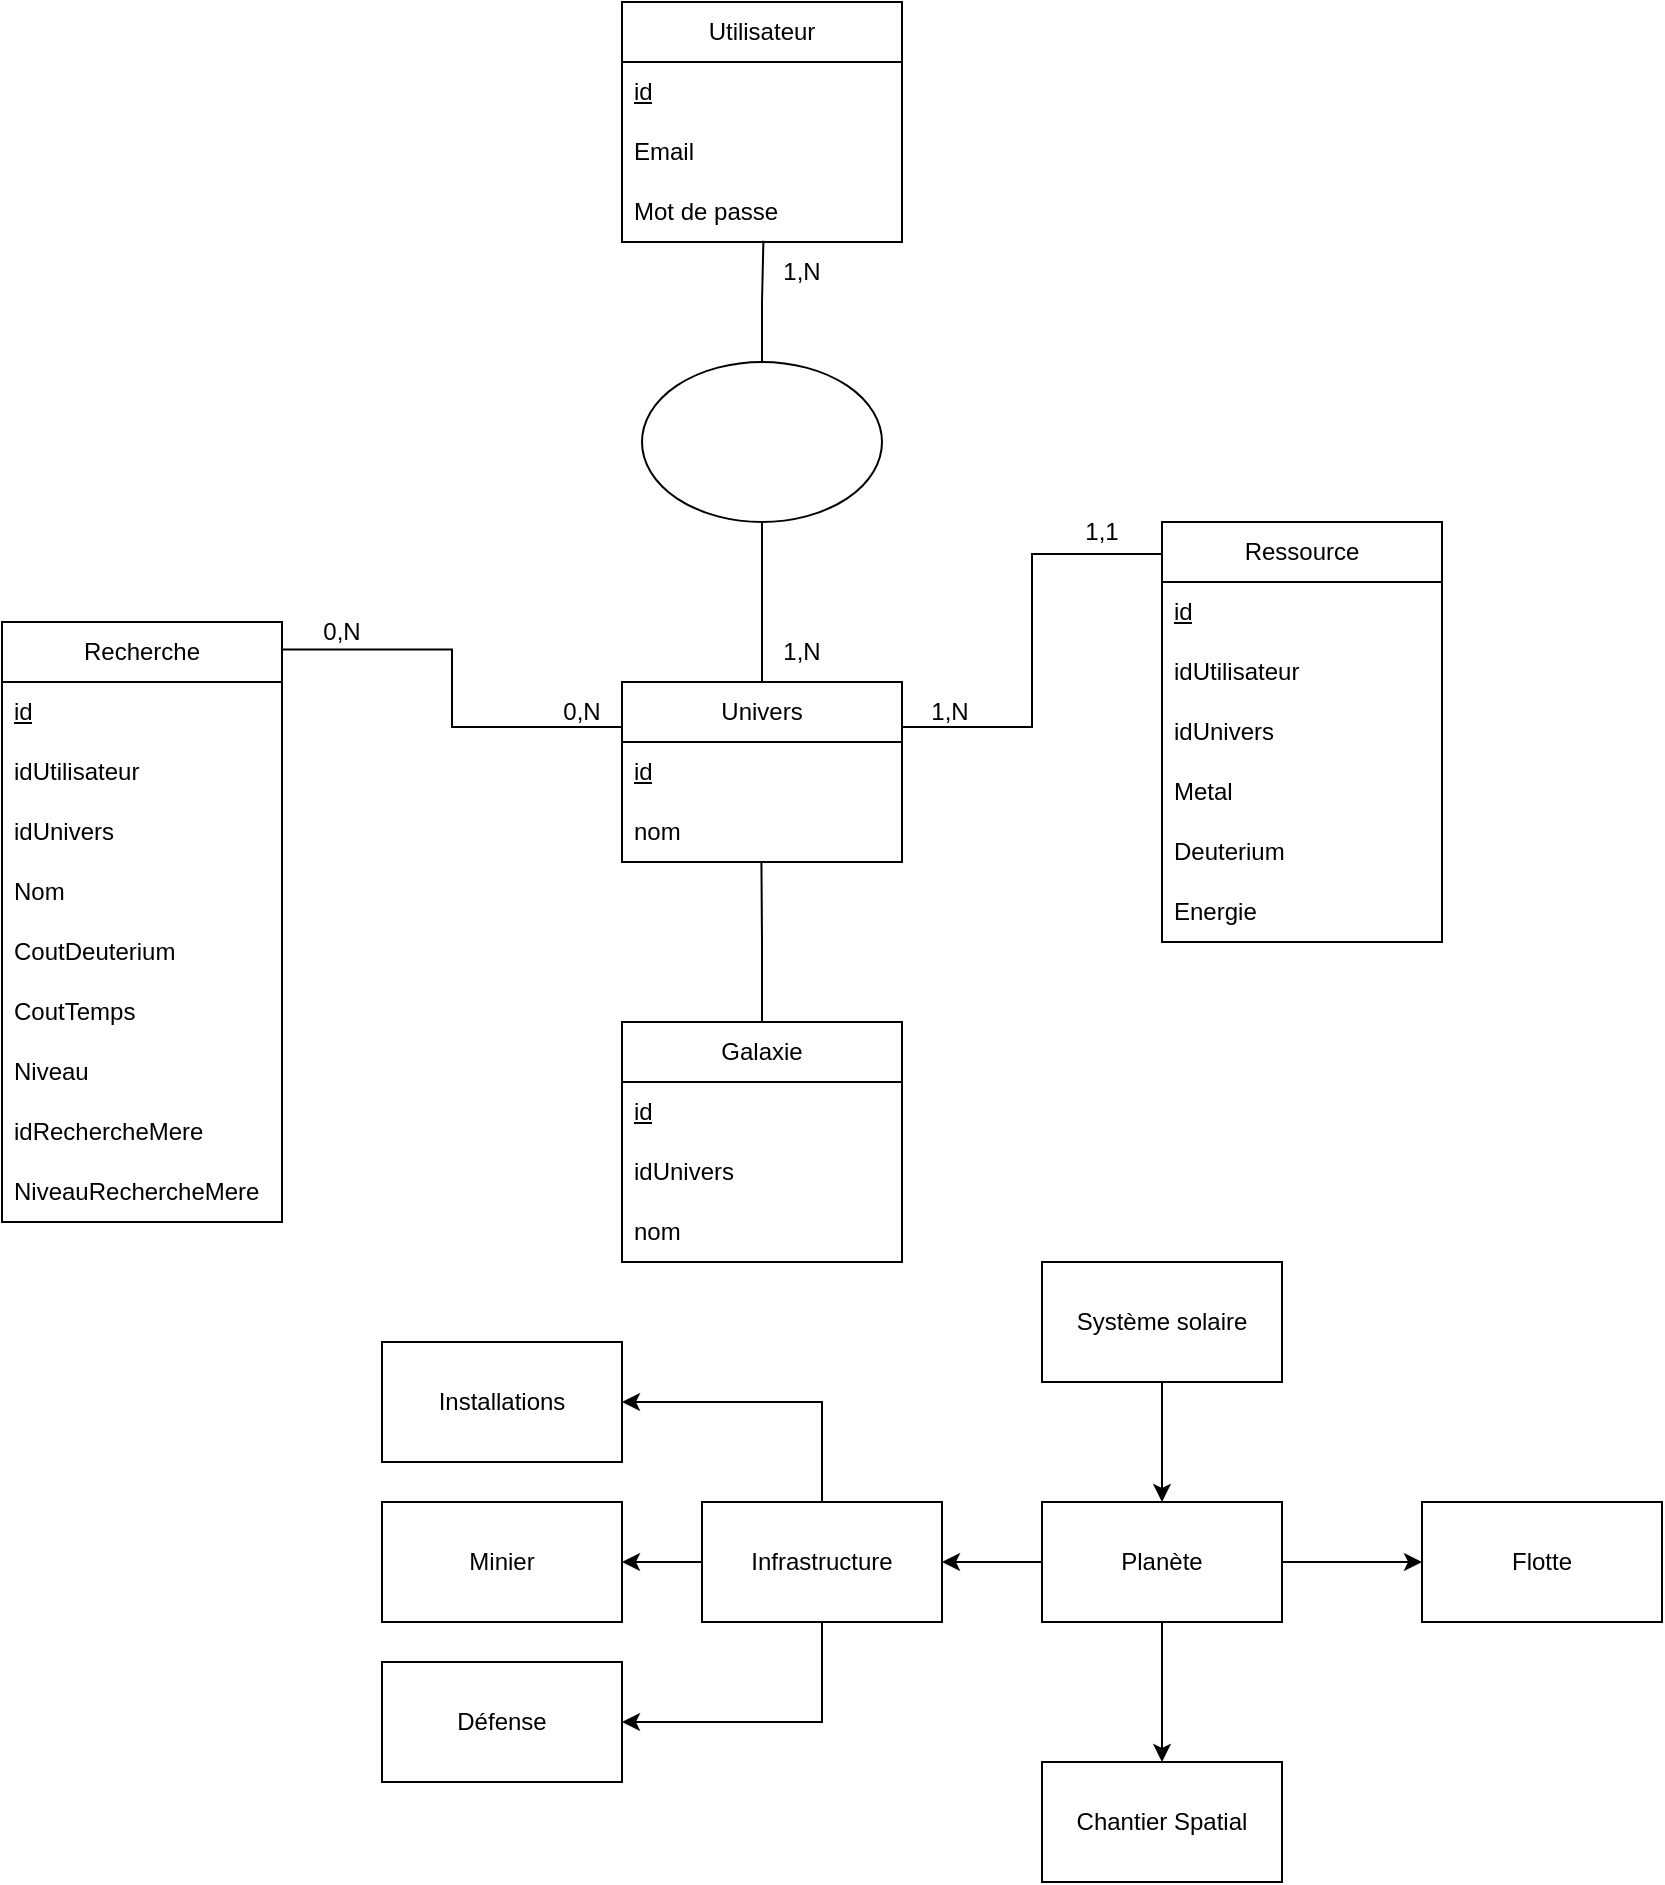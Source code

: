<mxfile version="21.1.5">
  <diagram name="Page-1" id="kiIUahFWZ84-yVQ-otkS">
    <mxGraphModel dx="1675" dy="1762" grid="1" gridSize="10" guides="1" tooltips="1" connect="1" arrows="1" fold="1" page="1" pageScale="1" pageWidth="827" pageHeight="1169" math="0" shadow="0">
      <root>
        <mxCell id="0" />
        <mxCell id="1" parent="0" />
        <mxCell id="5uqwfvLCXKu4Hqc6w1ec-23" style="edgeStyle=orthogonalEdgeStyle;rounded=0;orthogonalLoop=1;jettySize=auto;html=1;exitX=0.5;exitY=1;exitDx=0;exitDy=0;entryX=0.5;entryY=0;entryDx=0;entryDy=0;" edge="1" parent="1" source="5uqwfvLCXKu4Hqc6w1ec-4" target="5uqwfvLCXKu4Hqc6w1ec-5">
          <mxGeometry relative="1" as="geometry" />
        </mxCell>
        <mxCell id="5uqwfvLCXKu4Hqc6w1ec-4" value="Système solaire" style="rounded=0;whiteSpace=wrap;html=1;" vertex="1" parent="1">
          <mxGeometry x="460" y="320" width="120" height="60" as="geometry" />
        </mxCell>
        <mxCell id="5uqwfvLCXKu4Hqc6w1ec-17" style="edgeStyle=orthogonalEdgeStyle;rounded=0;orthogonalLoop=1;jettySize=auto;html=1;exitX=0;exitY=0.5;exitDx=0;exitDy=0;entryX=1;entryY=0.5;entryDx=0;entryDy=0;" edge="1" parent="1" source="5uqwfvLCXKu4Hqc6w1ec-5" target="5uqwfvLCXKu4Hqc6w1ec-12">
          <mxGeometry relative="1" as="geometry" />
        </mxCell>
        <mxCell id="5uqwfvLCXKu4Hqc6w1ec-24" style="edgeStyle=orthogonalEdgeStyle;rounded=0;orthogonalLoop=1;jettySize=auto;html=1;exitX=0.5;exitY=1;exitDx=0;exitDy=0;entryX=0.5;entryY=0;entryDx=0;entryDy=0;" edge="1" parent="1" source="5uqwfvLCXKu4Hqc6w1ec-5" target="5uqwfvLCXKu4Hqc6w1ec-9">
          <mxGeometry relative="1" as="geometry" />
        </mxCell>
        <mxCell id="5uqwfvLCXKu4Hqc6w1ec-25" style="edgeStyle=orthogonalEdgeStyle;rounded=0;orthogonalLoop=1;jettySize=auto;html=1;exitX=1;exitY=0.5;exitDx=0;exitDy=0;" edge="1" parent="1" source="5uqwfvLCXKu4Hqc6w1ec-5" target="5uqwfvLCXKu4Hqc6w1ec-11">
          <mxGeometry relative="1" as="geometry" />
        </mxCell>
        <mxCell id="5uqwfvLCXKu4Hqc6w1ec-5" value="Planète" style="rounded=0;whiteSpace=wrap;html=1;" vertex="1" parent="1">
          <mxGeometry x="460" y="440" width="120" height="60" as="geometry" />
        </mxCell>
        <mxCell id="5uqwfvLCXKu4Hqc6w1ec-9" value="Chantier Spatial" style="rounded=0;whiteSpace=wrap;html=1;" vertex="1" parent="1">
          <mxGeometry x="460" y="570" width="120" height="60" as="geometry" />
        </mxCell>
        <mxCell id="5uqwfvLCXKu4Hqc6w1ec-11" value="Flotte" style="rounded=0;whiteSpace=wrap;html=1;" vertex="1" parent="1">
          <mxGeometry x="650" y="440" width="120" height="60" as="geometry" />
        </mxCell>
        <mxCell id="5uqwfvLCXKu4Hqc6w1ec-18" style="edgeStyle=orthogonalEdgeStyle;rounded=0;orthogonalLoop=1;jettySize=auto;html=1;exitX=0;exitY=0.5;exitDx=0;exitDy=0;entryX=1;entryY=0.5;entryDx=0;entryDy=0;" edge="1" parent="1" source="5uqwfvLCXKu4Hqc6w1ec-12" target="5uqwfvLCXKu4Hqc6w1ec-14">
          <mxGeometry relative="1" as="geometry" />
        </mxCell>
        <mxCell id="5uqwfvLCXKu4Hqc6w1ec-19" style="edgeStyle=orthogonalEdgeStyle;rounded=0;orthogonalLoop=1;jettySize=auto;html=1;exitX=0.5;exitY=0;exitDx=0;exitDy=0;entryX=1;entryY=0.5;entryDx=0;entryDy=0;" edge="1" parent="1" source="5uqwfvLCXKu4Hqc6w1ec-12" target="5uqwfvLCXKu4Hqc6w1ec-15">
          <mxGeometry relative="1" as="geometry">
            <mxPoint x="320" y="410" as="targetPoint" />
          </mxGeometry>
        </mxCell>
        <mxCell id="5uqwfvLCXKu4Hqc6w1ec-20" style="edgeStyle=orthogonalEdgeStyle;rounded=0;orthogonalLoop=1;jettySize=auto;html=1;exitX=0.5;exitY=1;exitDx=0;exitDy=0;entryX=1;entryY=0.5;entryDx=0;entryDy=0;" edge="1" parent="1" source="5uqwfvLCXKu4Hqc6w1ec-12" target="5uqwfvLCXKu4Hqc6w1ec-13">
          <mxGeometry relative="1" as="geometry" />
        </mxCell>
        <mxCell id="5uqwfvLCXKu4Hqc6w1ec-12" value="Infrastructure" style="rounded=0;whiteSpace=wrap;html=1;" vertex="1" parent="1">
          <mxGeometry x="290" y="440" width="120" height="60" as="geometry" />
        </mxCell>
        <mxCell id="5uqwfvLCXKu4Hqc6w1ec-13" value="Défense" style="rounded=0;whiteSpace=wrap;html=1;" vertex="1" parent="1">
          <mxGeometry x="130" y="520" width="120" height="60" as="geometry" />
        </mxCell>
        <mxCell id="5uqwfvLCXKu4Hqc6w1ec-14" value="Minier" style="rounded=0;whiteSpace=wrap;html=1;" vertex="1" parent="1">
          <mxGeometry x="130" y="440" width="120" height="60" as="geometry" />
        </mxCell>
        <mxCell id="5uqwfvLCXKu4Hqc6w1ec-15" value="Installations" style="rounded=0;whiteSpace=wrap;html=1;" vertex="1" parent="1">
          <mxGeometry x="130" y="360" width="120" height="60" as="geometry" />
        </mxCell>
        <mxCell id="5uqwfvLCXKu4Hqc6w1ec-32" value="Utilisateur" style="swimlane;fontStyle=0;childLayout=stackLayout;horizontal=1;startSize=30;horizontalStack=0;resizeParent=1;resizeParentMax=0;resizeLast=0;collapsible=1;marginBottom=0;whiteSpace=wrap;html=1;" vertex="1" parent="1">
          <mxGeometry x="250" y="-310" width="140" height="120" as="geometry">
            <mxRectangle x="275" y="-230" width="90" height="30" as="alternateBounds" />
          </mxGeometry>
        </mxCell>
        <mxCell id="5uqwfvLCXKu4Hqc6w1ec-33" value="id" style="text;strokeColor=none;fillColor=none;align=left;verticalAlign=middle;spacingLeft=4;spacingRight=4;overflow=hidden;points=[[0,0.5],[1,0.5]];portConstraint=eastwest;rotatable=0;whiteSpace=wrap;html=1;fontStyle=4" vertex="1" parent="5uqwfvLCXKu4Hqc6w1ec-32">
          <mxGeometry y="30" width="140" height="30" as="geometry" />
        </mxCell>
        <mxCell id="5uqwfvLCXKu4Hqc6w1ec-34" value="Email" style="text;strokeColor=none;fillColor=none;align=left;verticalAlign=middle;spacingLeft=4;spacingRight=4;overflow=hidden;points=[[0,0.5],[1,0.5]];portConstraint=eastwest;rotatable=0;whiteSpace=wrap;html=1;" vertex="1" parent="5uqwfvLCXKu4Hqc6w1ec-32">
          <mxGeometry y="60" width="140" height="30" as="geometry" />
        </mxCell>
        <mxCell id="5uqwfvLCXKu4Hqc6w1ec-35" value="Mot de passe" style="text;strokeColor=none;fillColor=none;align=left;verticalAlign=middle;spacingLeft=4;spacingRight=4;overflow=hidden;points=[[0,0.5],[1,0.5]];portConstraint=eastwest;rotatable=0;whiteSpace=wrap;html=1;" vertex="1" parent="5uqwfvLCXKu4Hqc6w1ec-32">
          <mxGeometry y="90" width="140" height="30" as="geometry" />
        </mxCell>
        <mxCell id="5uqwfvLCXKu4Hqc6w1ec-37" value="Univers" style="swimlane;fontStyle=0;childLayout=stackLayout;horizontal=1;startSize=30;horizontalStack=0;resizeParent=1;resizeParentMax=0;resizeLast=0;collapsible=1;marginBottom=0;whiteSpace=wrap;html=1;" vertex="1" parent="1">
          <mxGeometry x="250" y="30" width="140" height="90" as="geometry">
            <mxRectangle x="250" y="30" width="90" height="30" as="alternateBounds" />
          </mxGeometry>
        </mxCell>
        <mxCell id="5uqwfvLCXKu4Hqc6w1ec-38" value="id" style="text;strokeColor=none;fillColor=none;align=left;verticalAlign=middle;spacingLeft=4;spacingRight=4;overflow=hidden;points=[[0,0.5],[1,0.5]];portConstraint=eastwest;rotatable=0;whiteSpace=wrap;html=1;fontStyle=4" vertex="1" parent="5uqwfvLCXKu4Hqc6w1ec-37">
          <mxGeometry y="30" width="140" height="30" as="geometry" />
        </mxCell>
        <mxCell id="5uqwfvLCXKu4Hqc6w1ec-39" value="nom" style="text;strokeColor=none;fillColor=none;align=left;verticalAlign=middle;spacingLeft=4;spacingRight=4;overflow=hidden;points=[[0,0.5],[1,0.5]];portConstraint=eastwest;rotatable=0;whiteSpace=wrap;html=1;" vertex="1" parent="5uqwfvLCXKu4Hqc6w1ec-37">
          <mxGeometry y="60" width="140" height="30" as="geometry" />
        </mxCell>
        <mxCell id="5uqwfvLCXKu4Hqc6w1ec-48" style="edgeStyle=orthogonalEdgeStyle;rounded=0;orthogonalLoop=1;jettySize=auto;html=1;exitX=0.5;exitY=1;exitDx=0;exitDy=0;endArrow=none;endFill=0;" edge="1" parent="1" source="5uqwfvLCXKu4Hqc6w1ec-44" target="5uqwfvLCXKu4Hqc6w1ec-37">
          <mxGeometry relative="1" as="geometry" />
        </mxCell>
        <mxCell id="5uqwfvLCXKu4Hqc6w1ec-50" style="edgeStyle=orthogonalEdgeStyle;rounded=0;orthogonalLoop=1;jettySize=auto;html=1;exitX=0.5;exitY=0;exitDx=0;exitDy=0;entryX=0.505;entryY=0.978;entryDx=0;entryDy=0;entryPerimeter=0;endArrow=none;endFill=0;" edge="1" parent="1" source="5uqwfvLCXKu4Hqc6w1ec-44" target="5uqwfvLCXKu4Hqc6w1ec-35">
          <mxGeometry relative="1" as="geometry" />
        </mxCell>
        <mxCell id="5uqwfvLCXKu4Hqc6w1ec-64" style="edgeStyle=orthogonalEdgeStyle;rounded=0;orthogonalLoop=1;jettySize=auto;html=1;exitX=0;exitY=0.25;exitDx=0;exitDy=0;entryX=0.994;entryY=0.046;entryDx=0;entryDy=0;entryPerimeter=0;endArrow=none;endFill=0;" edge="1" parent="1" source="5uqwfvLCXKu4Hqc6w1ec-37" target="5uqwfvLCXKu4Hqc6w1ec-53">
          <mxGeometry relative="1" as="geometry" />
        </mxCell>
        <mxCell id="5uqwfvLCXKu4Hqc6w1ec-72" style="edgeStyle=orthogonalEdgeStyle;rounded=0;orthogonalLoop=1;jettySize=auto;html=1;exitX=1;exitY=0.25;exitDx=0;exitDy=0;entryX=-0.002;entryY=0.076;entryDx=0;entryDy=0;entryPerimeter=0;endArrow=none;endFill=0;" edge="1" parent="1" source="5uqwfvLCXKu4Hqc6w1ec-37" target="5uqwfvLCXKu4Hqc6w1ec-65">
          <mxGeometry relative="1" as="geometry" />
        </mxCell>
        <mxCell id="5uqwfvLCXKu4Hqc6w1ec-44" value="" style="ellipse;whiteSpace=wrap;html=1;" vertex="1" parent="1">
          <mxGeometry x="260" y="-130" width="120" height="80" as="geometry" />
        </mxCell>
        <mxCell id="5uqwfvLCXKu4Hqc6w1ec-51" value="1,N" style="text;html=1;strokeColor=none;fillColor=none;align=center;verticalAlign=middle;whiteSpace=wrap;rounded=0;" vertex="1" parent="1">
          <mxGeometry x="310" y="-190" width="60" height="30" as="geometry" />
        </mxCell>
        <mxCell id="5uqwfvLCXKu4Hqc6w1ec-52" value="1,N" style="text;html=1;strokeColor=none;fillColor=none;align=center;verticalAlign=middle;whiteSpace=wrap;rounded=0;" vertex="1" parent="1">
          <mxGeometry x="310" width="60" height="30" as="geometry" />
        </mxCell>
        <mxCell id="5uqwfvLCXKu4Hqc6w1ec-53" value="Recherche" style="swimlane;fontStyle=0;childLayout=stackLayout;horizontal=1;startSize=30;horizontalStack=0;resizeParent=1;resizeParentMax=0;resizeLast=0;collapsible=1;marginBottom=0;whiteSpace=wrap;html=1;" vertex="1" parent="1">
          <mxGeometry x="-60" width="140" height="300" as="geometry">
            <mxRectangle x="250" y="30" width="90" height="30" as="alternateBounds" />
          </mxGeometry>
        </mxCell>
        <mxCell id="5uqwfvLCXKu4Hqc6w1ec-54" value="id" style="text;strokeColor=none;fillColor=none;align=left;verticalAlign=middle;spacingLeft=4;spacingRight=4;overflow=hidden;points=[[0,0.5],[1,0.5]];portConstraint=eastwest;rotatable=0;whiteSpace=wrap;html=1;fontStyle=4" vertex="1" parent="5uqwfvLCXKu4Hqc6w1ec-53">
          <mxGeometry y="30" width="140" height="30" as="geometry" />
        </mxCell>
        <mxCell id="5uqwfvLCXKu4Hqc6w1ec-57" value="idUtilisateur" style="text;strokeColor=none;fillColor=none;align=left;verticalAlign=middle;spacingLeft=4;spacingRight=4;overflow=hidden;points=[[0,0.5],[1,0.5]];portConstraint=eastwest;rotatable=0;whiteSpace=wrap;html=1;fontStyle=0" vertex="1" parent="5uqwfvLCXKu4Hqc6w1ec-53">
          <mxGeometry y="60" width="140" height="30" as="geometry" />
        </mxCell>
        <mxCell id="5uqwfvLCXKu4Hqc6w1ec-58" value="idUnivers" style="text;strokeColor=none;fillColor=none;align=left;verticalAlign=middle;spacingLeft=4;spacingRight=4;overflow=hidden;points=[[0,0.5],[1,0.5]];portConstraint=eastwest;rotatable=0;whiteSpace=wrap;html=1;" vertex="1" parent="5uqwfvLCXKu4Hqc6w1ec-53">
          <mxGeometry y="90" width="140" height="30" as="geometry" />
        </mxCell>
        <mxCell id="5uqwfvLCXKu4Hqc6w1ec-59" value="Nom" style="text;strokeColor=none;fillColor=none;align=left;verticalAlign=middle;spacingLeft=4;spacingRight=4;overflow=hidden;points=[[0,0.5],[1,0.5]];portConstraint=eastwest;rotatable=0;whiteSpace=wrap;html=1;" vertex="1" parent="5uqwfvLCXKu4Hqc6w1ec-53">
          <mxGeometry y="120" width="140" height="30" as="geometry" />
        </mxCell>
        <mxCell id="5uqwfvLCXKu4Hqc6w1ec-60" value="CoutDeuterium" style="text;strokeColor=none;fillColor=none;align=left;verticalAlign=middle;spacingLeft=4;spacingRight=4;overflow=hidden;points=[[0,0.5],[1,0.5]];portConstraint=eastwest;rotatable=0;whiteSpace=wrap;html=1;" vertex="1" parent="5uqwfvLCXKu4Hqc6w1ec-53">
          <mxGeometry y="150" width="140" height="30" as="geometry" />
        </mxCell>
        <mxCell id="5uqwfvLCXKu4Hqc6w1ec-61" value="CoutTemps" style="text;strokeColor=none;fillColor=none;align=left;verticalAlign=middle;spacingLeft=4;spacingRight=4;overflow=hidden;points=[[0,0.5],[1,0.5]];portConstraint=eastwest;rotatable=0;whiteSpace=wrap;html=1;" vertex="1" parent="5uqwfvLCXKu4Hqc6w1ec-53">
          <mxGeometry y="180" width="140" height="30" as="geometry" />
        </mxCell>
        <mxCell id="5uqwfvLCXKu4Hqc6w1ec-62" value="Niveau" style="text;strokeColor=none;fillColor=none;align=left;verticalAlign=middle;spacingLeft=4;spacingRight=4;overflow=hidden;points=[[0,0.5],[1,0.5]];portConstraint=eastwest;rotatable=0;whiteSpace=wrap;html=1;" vertex="1" parent="5uqwfvLCXKu4Hqc6w1ec-53">
          <mxGeometry y="210" width="140" height="30" as="geometry" />
        </mxCell>
        <mxCell id="5uqwfvLCXKu4Hqc6w1ec-63" value="idRechercheMere" style="text;strokeColor=none;fillColor=none;align=left;verticalAlign=middle;spacingLeft=4;spacingRight=4;overflow=hidden;points=[[0,0.5],[1,0.5]];portConstraint=eastwest;rotatable=0;whiteSpace=wrap;html=1;" vertex="1" parent="5uqwfvLCXKu4Hqc6w1ec-53">
          <mxGeometry y="240" width="140" height="30" as="geometry" />
        </mxCell>
        <mxCell id="5uqwfvLCXKu4Hqc6w1ec-55" value="NiveauRechercheMere" style="text;strokeColor=none;fillColor=none;align=left;verticalAlign=middle;spacingLeft=4;spacingRight=4;overflow=hidden;points=[[0,0.5],[1,0.5]];portConstraint=eastwest;rotatable=0;whiteSpace=wrap;html=1;" vertex="1" parent="5uqwfvLCXKu4Hqc6w1ec-53">
          <mxGeometry y="270" width="140" height="30" as="geometry" />
        </mxCell>
        <mxCell id="5uqwfvLCXKu4Hqc6w1ec-65" value="Ressource" style="swimlane;fontStyle=0;childLayout=stackLayout;horizontal=1;startSize=30;horizontalStack=0;resizeParent=1;resizeParentMax=0;resizeLast=0;collapsible=1;marginBottom=0;whiteSpace=wrap;html=1;" vertex="1" parent="1">
          <mxGeometry x="520" y="-50" width="140" height="210" as="geometry" />
        </mxCell>
        <mxCell id="5uqwfvLCXKu4Hqc6w1ec-66" value="id" style="text;strokeColor=none;fillColor=none;align=left;verticalAlign=middle;spacingLeft=4;spacingRight=4;overflow=hidden;points=[[0,0.5],[1,0.5]];portConstraint=eastwest;rotatable=0;whiteSpace=wrap;html=1;fontStyle=4" vertex="1" parent="5uqwfvLCXKu4Hqc6w1ec-65">
          <mxGeometry y="30" width="140" height="30" as="geometry" />
        </mxCell>
        <mxCell id="5uqwfvLCXKu4Hqc6w1ec-67" value="idUtilisateur" style="text;strokeColor=none;fillColor=none;align=left;verticalAlign=middle;spacingLeft=4;spacingRight=4;overflow=hidden;points=[[0,0.5],[1,0.5]];portConstraint=eastwest;rotatable=0;whiteSpace=wrap;html=1;" vertex="1" parent="5uqwfvLCXKu4Hqc6w1ec-65">
          <mxGeometry y="60" width="140" height="30" as="geometry" />
        </mxCell>
        <mxCell id="5uqwfvLCXKu4Hqc6w1ec-68" value="idUnivers" style="text;strokeColor=none;fillColor=none;align=left;verticalAlign=middle;spacingLeft=4;spacingRight=4;overflow=hidden;points=[[0,0.5],[1,0.5]];portConstraint=eastwest;rotatable=0;whiteSpace=wrap;html=1;" vertex="1" parent="5uqwfvLCXKu4Hqc6w1ec-65">
          <mxGeometry y="90" width="140" height="30" as="geometry" />
        </mxCell>
        <mxCell id="5uqwfvLCXKu4Hqc6w1ec-69" value="Metal" style="text;strokeColor=none;fillColor=none;align=left;verticalAlign=middle;spacingLeft=4;spacingRight=4;overflow=hidden;points=[[0,0.5],[1,0.5]];portConstraint=eastwest;rotatable=0;whiteSpace=wrap;html=1;" vertex="1" parent="5uqwfvLCXKu4Hqc6w1ec-65">
          <mxGeometry y="120" width="140" height="30" as="geometry" />
        </mxCell>
        <mxCell id="5uqwfvLCXKu4Hqc6w1ec-70" value="Deuterium" style="text;strokeColor=none;fillColor=none;align=left;verticalAlign=middle;spacingLeft=4;spacingRight=4;overflow=hidden;points=[[0,0.5],[1,0.5]];portConstraint=eastwest;rotatable=0;whiteSpace=wrap;html=1;" vertex="1" parent="5uqwfvLCXKu4Hqc6w1ec-65">
          <mxGeometry y="150" width="140" height="30" as="geometry" />
        </mxCell>
        <mxCell id="5uqwfvLCXKu4Hqc6w1ec-71" value="Energie" style="text;strokeColor=none;fillColor=none;align=left;verticalAlign=middle;spacingLeft=4;spacingRight=4;overflow=hidden;points=[[0,0.5],[1,0.5]];portConstraint=eastwest;rotatable=0;whiteSpace=wrap;html=1;" vertex="1" parent="5uqwfvLCXKu4Hqc6w1ec-65">
          <mxGeometry y="180" width="140" height="30" as="geometry" />
        </mxCell>
        <mxCell id="5uqwfvLCXKu4Hqc6w1ec-77" style="edgeStyle=orthogonalEdgeStyle;rounded=0;orthogonalLoop=1;jettySize=auto;html=1;exitX=0.5;exitY=0;exitDx=0;exitDy=0;entryX=0.498;entryY=1.017;entryDx=0;entryDy=0;entryPerimeter=0;endArrow=none;endFill=0;" edge="1" parent="1" source="5uqwfvLCXKu4Hqc6w1ec-73" target="5uqwfvLCXKu4Hqc6w1ec-39">
          <mxGeometry relative="1" as="geometry" />
        </mxCell>
        <mxCell id="5uqwfvLCXKu4Hqc6w1ec-73" value="Galaxie" style="swimlane;fontStyle=0;childLayout=stackLayout;horizontal=1;startSize=30;horizontalStack=0;resizeParent=1;resizeParentMax=0;resizeLast=0;collapsible=1;marginBottom=0;whiteSpace=wrap;html=1;" vertex="1" parent="1">
          <mxGeometry x="250" y="200" width="140" height="120" as="geometry">
            <mxRectangle x="250" y="30" width="90" height="30" as="alternateBounds" />
          </mxGeometry>
        </mxCell>
        <mxCell id="5uqwfvLCXKu4Hqc6w1ec-74" value="id" style="text;strokeColor=none;fillColor=none;align=left;verticalAlign=middle;spacingLeft=4;spacingRight=4;overflow=hidden;points=[[0,0.5],[1,0.5]];portConstraint=eastwest;rotatable=0;whiteSpace=wrap;html=1;fontStyle=4" vertex="1" parent="5uqwfvLCXKu4Hqc6w1ec-73">
          <mxGeometry y="30" width="140" height="30" as="geometry" />
        </mxCell>
        <mxCell id="5uqwfvLCXKu4Hqc6w1ec-76" value="idUnivers" style="text;strokeColor=none;fillColor=none;align=left;verticalAlign=middle;spacingLeft=4;spacingRight=4;overflow=hidden;points=[[0,0.5],[1,0.5]];portConstraint=eastwest;rotatable=0;whiteSpace=wrap;html=1;" vertex="1" parent="5uqwfvLCXKu4Hqc6w1ec-73">
          <mxGeometry y="60" width="140" height="30" as="geometry" />
        </mxCell>
        <mxCell id="5uqwfvLCXKu4Hqc6w1ec-75" value="nom" style="text;strokeColor=none;fillColor=none;align=left;verticalAlign=middle;spacingLeft=4;spacingRight=4;overflow=hidden;points=[[0,0.5],[1,0.5]];portConstraint=eastwest;rotatable=0;whiteSpace=wrap;html=1;" vertex="1" parent="5uqwfvLCXKu4Hqc6w1ec-73">
          <mxGeometry y="90" width="140" height="30" as="geometry" />
        </mxCell>
        <mxCell id="5uqwfvLCXKu4Hqc6w1ec-78" value="1,1" style="text;html=1;strokeColor=none;fillColor=none;align=center;verticalAlign=middle;whiteSpace=wrap;rounded=0;" vertex="1" parent="1">
          <mxGeometry x="460" y="-60" width="60" height="30" as="geometry" />
        </mxCell>
        <mxCell id="5uqwfvLCXKu4Hqc6w1ec-81" value="0,N" style="text;html=1;strokeColor=none;fillColor=none;align=center;verticalAlign=middle;whiteSpace=wrap;rounded=0;" vertex="1" parent="1">
          <mxGeometry x="80" y="-10" width="60" height="30" as="geometry" />
        </mxCell>
        <mxCell id="5uqwfvLCXKu4Hqc6w1ec-82" value="0,N" style="text;html=1;strokeColor=none;fillColor=none;align=center;verticalAlign=middle;whiteSpace=wrap;rounded=0;" vertex="1" parent="1">
          <mxGeometry x="200" y="30" width="60" height="30" as="geometry" />
        </mxCell>
        <mxCell id="5uqwfvLCXKu4Hqc6w1ec-83" value="1,N" style="text;html=1;strokeColor=none;fillColor=none;align=center;verticalAlign=middle;whiteSpace=wrap;rounded=0;" vertex="1" parent="1">
          <mxGeometry x="384" y="30" width="60" height="30" as="geometry" />
        </mxCell>
      </root>
    </mxGraphModel>
  </diagram>
</mxfile>
